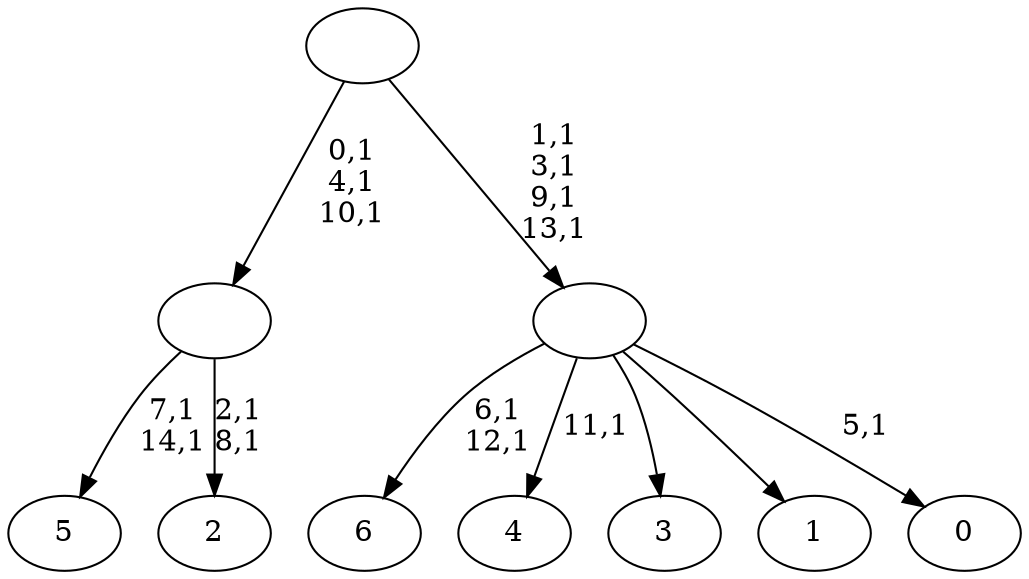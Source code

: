 digraph T {
	22 [label="6"]
	19 [label="5"]
	16 [label="4"]
	14 [label="3"]
	13 [label="2"]
	10 [label=""]
	7 [label="1"]
	6 [label="0"]
	4 [label=""]
	0 [label=""]
	10 -> 13 [label="2,1\n8,1"]
	10 -> 19 [label="7,1\n14,1"]
	4 -> 6 [label="5,1"]
	4 -> 16 [label="11,1"]
	4 -> 22 [label="6,1\n12,1"]
	4 -> 14 [label=""]
	4 -> 7 [label=""]
	0 -> 4 [label="1,1\n3,1\n9,1\n13,1"]
	0 -> 10 [label="0,1\n4,1\n10,1"]
}
